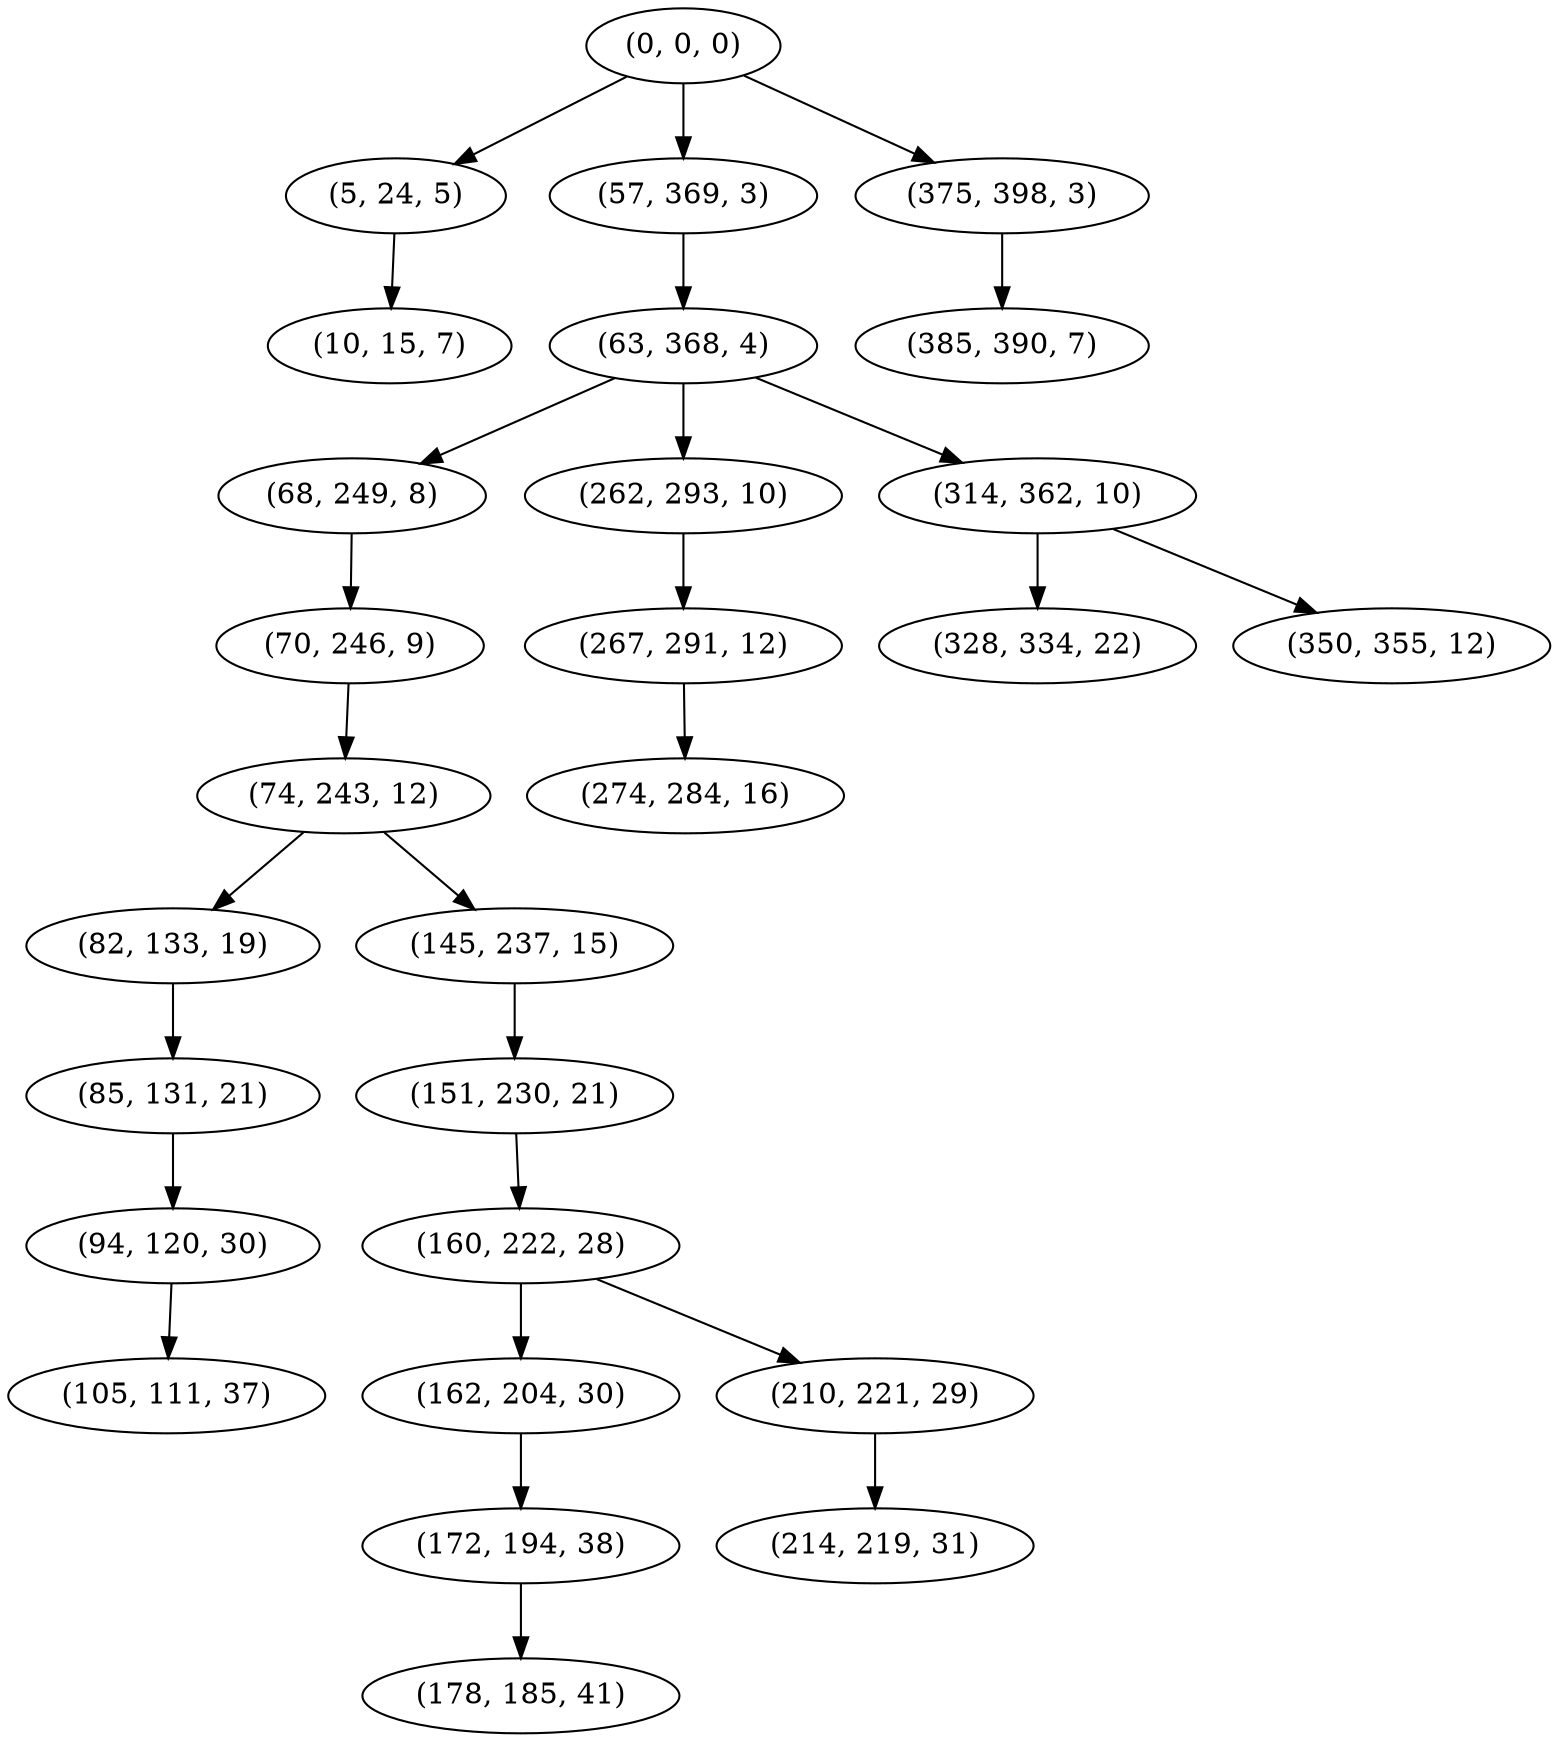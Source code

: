 digraph tree {
    "(0, 0, 0)";
    "(5, 24, 5)";
    "(10, 15, 7)";
    "(57, 369, 3)";
    "(63, 368, 4)";
    "(68, 249, 8)";
    "(70, 246, 9)";
    "(74, 243, 12)";
    "(82, 133, 19)";
    "(85, 131, 21)";
    "(94, 120, 30)";
    "(105, 111, 37)";
    "(145, 237, 15)";
    "(151, 230, 21)";
    "(160, 222, 28)";
    "(162, 204, 30)";
    "(172, 194, 38)";
    "(178, 185, 41)";
    "(210, 221, 29)";
    "(214, 219, 31)";
    "(262, 293, 10)";
    "(267, 291, 12)";
    "(274, 284, 16)";
    "(314, 362, 10)";
    "(328, 334, 22)";
    "(350, 355, 12)";
    "(375, 398, 3)";
    "(385, 390, 7)";
    "(0, 0, 0)" -> "(5, 24, 5)";
    "(0, 0, 0)" -> "(57, 369, 3)";
    "(0, 0, 0)" -> "(375, 398, 3)";
    "(5, 24, 5)" -> "(10, 15, 7)";
    "(57, 369, 3)" -> "(63, 368, 4)";
    "(63, 368, 4)" -> "(68, 249, 8)";
    "(63, 368, 4)" -> "(262, 293, 10)";
    "(63, 368, 4)" -> "(314, 362, 10)";
    "(68, 249, 8)" -> "(70, 246, 9)";
    "(70, 246, 9)" -> "(74, 243, 12)";
    "(74, 243, 12)" -> "(82, 133, 19)";
    "(74, 243, 12)" -> "(145, 237, 15)";
    "(82, 133, 19)" -> "(85, 131, 21)";
    "(85, 131, 21)" -> "(94, 120, 30)";
    "(94, 120, 30)" -> "(105, 111, 37)";
    "(145, 237, 15)" -> "(151, 230, 21)";
    "(151, 230, 21)" -> "(160, 222, 28)";
    "(160, 222, 28)" -> "(162, 204, 30)";
    "(160, 222, 28)" -> "(210, 221, 29)";
    "(162, 204, 30)" -> "(172, 194, 38)";
    "(172, 194, 38)" -> "(178, 185, 41)";
    "(210, 221, 29)" -> "(214, 219, 31)";
    "(262, 293, 10)" -> "(267, 291, 12)";
    "(267, 291, 12)" -> "(274, 284, 16)";
    "(314, 362, 10)" -> "(328, 334, 22)";
    "(314, 362, 10)" -> "(350, 355, 12)";
    "(375, 398, 3)" -> "(385, 390, 7)";
}

